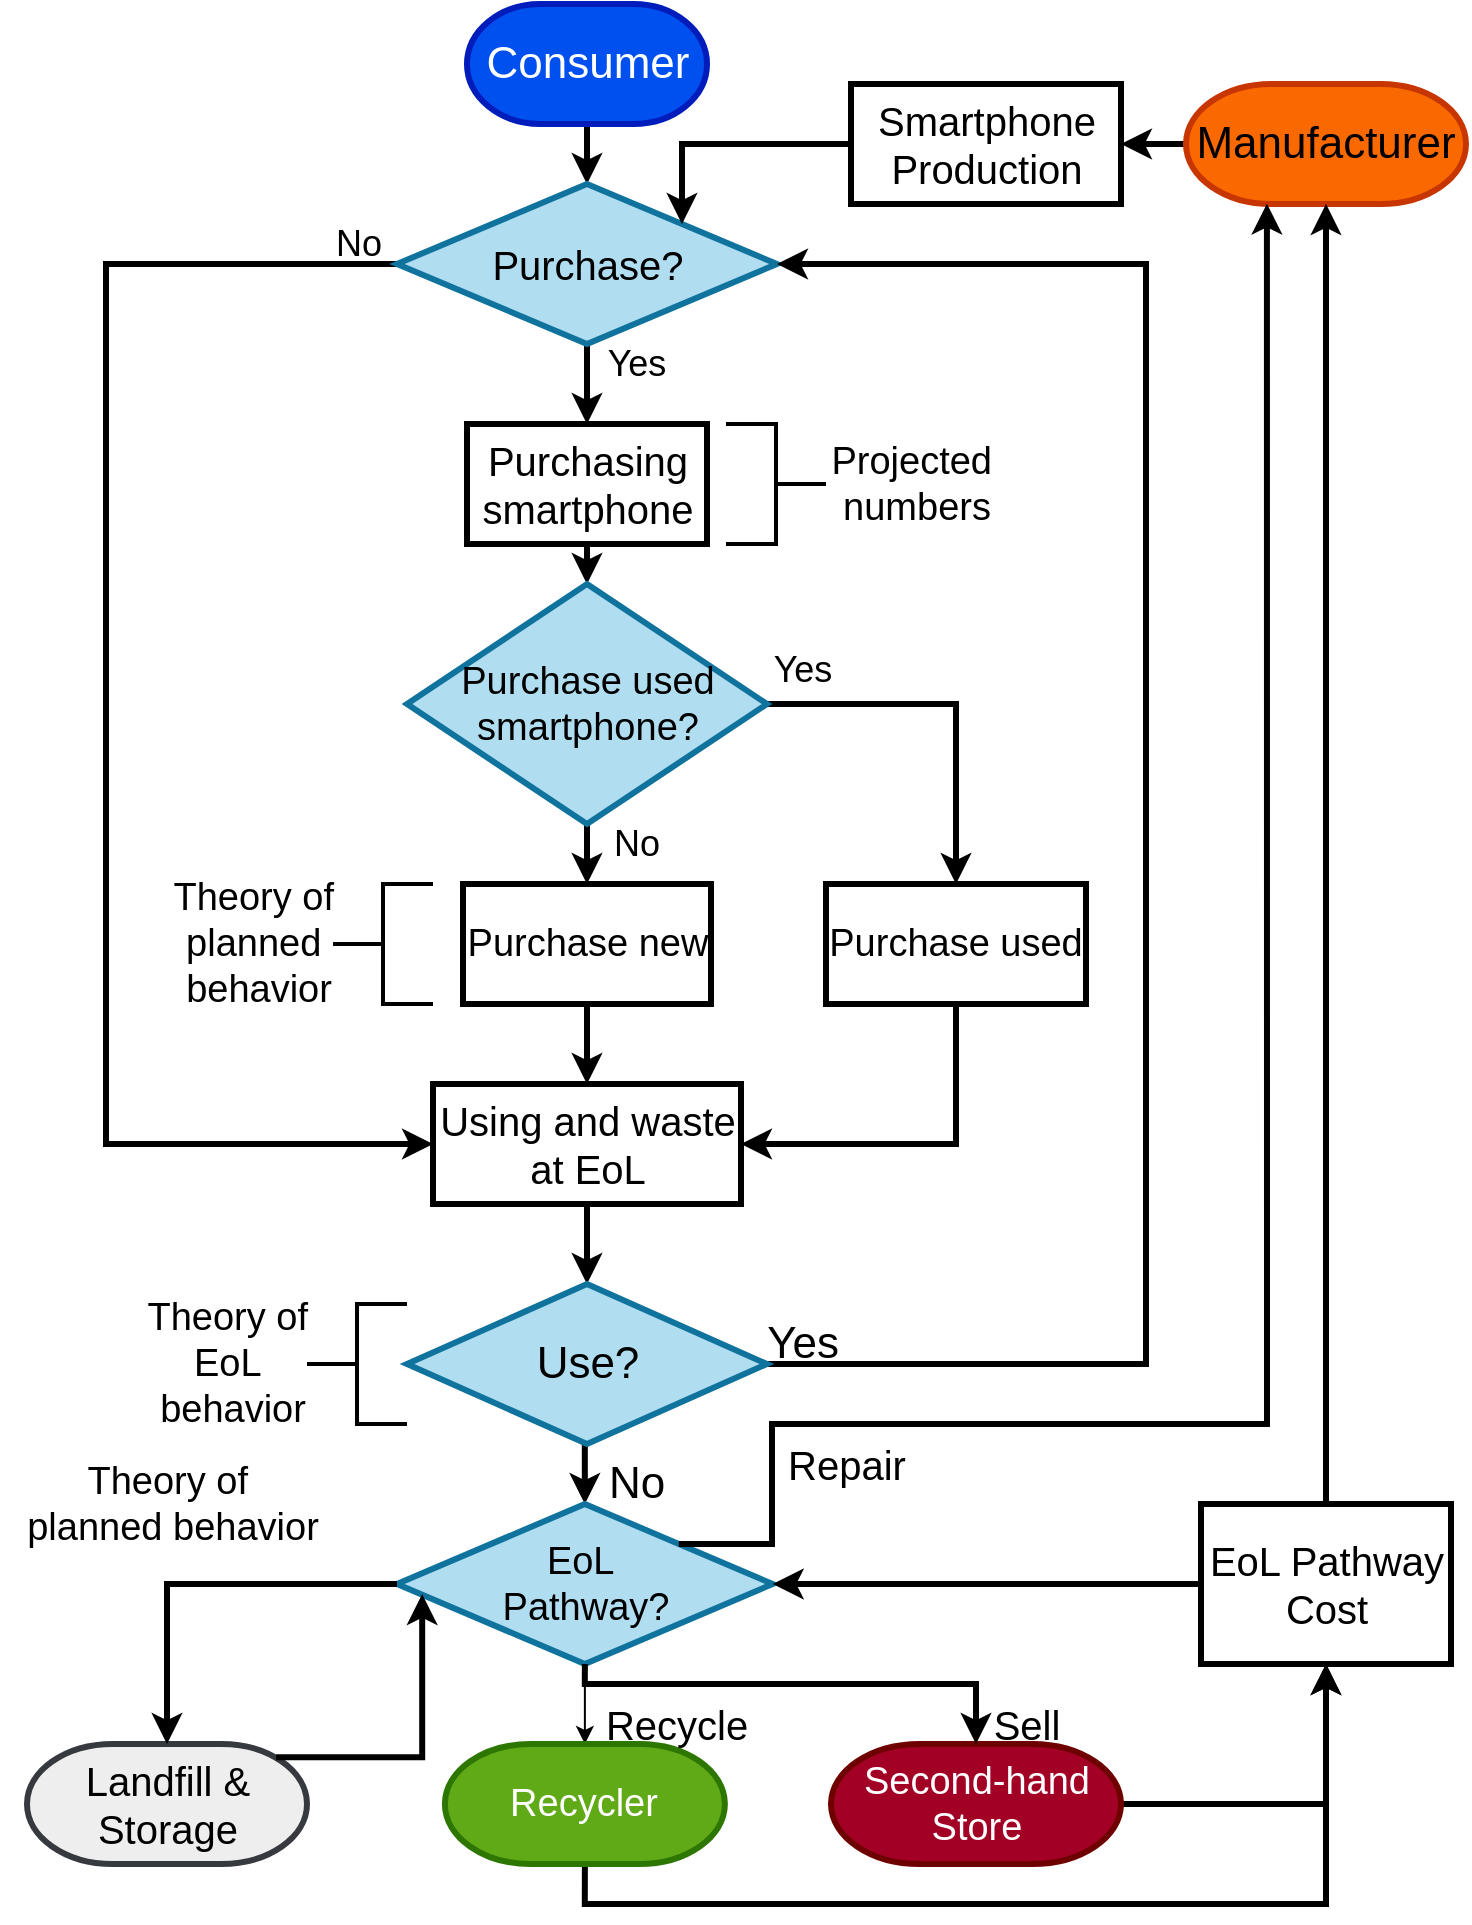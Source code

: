 <mxfile version="24.7.12">
  <diagram id="C5RBs43oDa-KdzZeNtuy" name="Page-1">
    <mxGraphModel dx="1802" dy="845" grid="1" gridSize="10" guides="1" tooltips="1" connect="1" arrows="1" fold="1" page="1" pageScale="1" pageWidth="827" pageHeight="1169" math="0" shadow="0">
      <root>
        <mxCell id="WIyWlLk6GJQsqaUBKTNV-0" />
        <mxCell id="WIyWlLk6GJQsqaUBKTNV-1" parent="WIyWlLk6GJQsqaUBKTNV-0" />
        <mxCell id="rPol7dPWqW4X3yRjaVga-19" style="edgeStyle=orthogonalEdgeStyle;rounded=0;orthogonalLoop=1;jettySize=auto;html=1;exitX=0.5;exitY=1;exitDx=0;exitDy=0;entryX=0.5;entryY=0;entryDx=0;entryDy=0;strokeWidth=3;" parent="WIyWlLk6GJQsqaUBKTNV-1" target="rPol7dPWqW4X3yRjaVga-2" edge="1">
          <mxGeometry relative="1" as="geometry">
            <mxPoint x="400.5" y="90" as="sourcePoint" />
          </mxGeometry>
        </mxCell>
        <mxCell id="rPol7dPWqW4X3yRjaVga-14" style="edgeStyle=orthogonalEdgeStyle;rounded=0;orthogonalLoop=1;jettySize=auto;html=1;exitX=0.5;exitY=1;exitDx=0;exitDy=0;entryX=0.5;entryY=0;entryDx=0;entryDy=0;strokeWidth=3;" parent="WIyWlLk6GJQsqaUBKTNV-1" source="rPol7dPWqW4X3yRjaVga-2" target="rPol7dPWqW4X3yRjaVga-4" edge="1">
          <mxGeometry relative="1" as="geometry" />
        </mxCell>
        <mxCell id="uwHh1gd3m4vf2tVDn3b9-7" style="edgeStyle=orthogonalEdgeStyle;rounded=0;orthogonalLoop=1;jettySize=auto;html=1;entryX=0;entryY=0.5;entryDx=0;entryDy=0;exitX=0;exitY=0.5;exitDx=0;exitDy=0;strokeWidth=3;" edge="1" parent="WIyWlLk6GJQsqaUBKTNV-1" source="rPol7dPWqW4X3yRjaVga-2" target="rPol7dPWqW4X3yRjaVga-7">
          <mxGeometry relative="1" as="geometry">
            <Array as="points">
              <mxPoint x="160" y="160" />
              <mxPoint x="160" y="600" />
            </Array>
          </mxGeometry>
        </mxCell>
        <mxCell id="rPol7dPWqW4X3yRjaVga-2" value="&lt;font style=&quot;font-size: 20px;&quot;&gt;Purchase?&lt;/font&gt;" style="rhombus;whiteSpace=wrap;html=1;fontSize=20;strokeWidth=3;fillColor=#b1ddf0;strokeColor=#10739e;" parent="WIyWlLk6GJQsqaUBKTNV-1" vertex="1">
          <mxGeometry x="305.5" y="120" width="190" height="80" as="geometry" />
        </mxCell>
        <mxCell id="rPol7dPWqW4X3yRjaVga-12" style="edgeStyle=orthogonalEdgeStyle;rounded=0;orthogonalLoop=1;jettySize=auto;html=1;exitX=0.5;exitY=1;exitDx=0;exitDy=0;entryX=1;entryY=0.5;entryDx=0;entryDy=0;strokeWidth=3;" parent="WIyWlLk6GJQsqaUBKTNV-1" source="rPol7dPWqW4X3yRjaVga-3" target="rPol7dPWqW4X3yRjaVga-7" edge="1">
          <mxGeometry relative="1" as="geometry" />
        </mxCell>
        <mxCell id="rPol7dPWqW4X3yRjaVga-3" value="&lt;font style=&quot;font-size: 19px;&quot;&gt;Purchase used&lt;/font&gt;" style="rounded=0;whiteSpace=wrap;html=1;fontSize=19;strokeWidth=3;" parent="WIyWlLk6GJQsqaUBKTNV-1" vertex="1">
          <mxGeometry x="520" y="470" width="130" height="60" as="geometry" />
        </mxCell>
        <mxCell id="rPol7dPWqW4X3yRjaVga-15" style="edgeStyle=orthogonalEdgeStyle;rounded=0;orthogonalLoop=1;jettySize=auto;html=1;exitX=0.5;exitY=1;exitDx=0;exitDy=0;entryX=0.5;entryY=0;entryDx=0;entryDy=0;strokeWidth=3;" parent="WIyWlLk6GJQsqaUBKTNV-1" source="rPol7dPWqW4X3yRjaVga-4" target="rPol7dPWqW4X3yRjaVga-5" edge="1">
          <mxGeometry relative="1" as="geometry" />
        </mxCell>
        <mxCell id="rPol7dPWqW4X3yRjaVga-4" value="Purchasing smartphone" style="rounded=0;whiteSpace=wrap;html=1;fontSize=20;strokeWidth=3;" parent="WIyWlLk6GJQsqaUBKTNV-1" vertex="1">
          <mxGeometry x="340.5" y="240" width="120" height="60" as="geometry" />
        </mxCell>
        <mxCell id="rPol7dPWqW4X3yRjaVga-8" style="edgeStyle=orthogonalEdgeStyle;rounded=0;orthogonalLoop=1;jettySize=auto;html=1;exitX=0.5;exitY=1;exitDx=0;exitDy=0;entryX=0.5;entryY=0;entryDx=0;entryDy=0;strokeWidth=3;" parent="WIyWlLk6GJQsqaUBKTNV-1" source="rPol7dPWqW4X3yRjaVga-5" target="rPol7dPWqW4X3yRjaVga-6" edge="1">
          <mxGeometry relative="1" as="geometry" />
        </mxCell>
        <mxCell id="rPol7dPWqW4X3yRjaVga-9" style="edgeStyle=orthogonalEdgeStyle;rounded=0;orthogonalLoop=1;jettySize=auto;html=1;exitX=1;exitY=0.5;exitDx=0;exitDy=0;strokeWidth=3;" parent="WIyWlLk6GJQsqaUBKTNV-1" source="rPol7dPWqW4X3yRjaVga-5" target="rPol7dPWqW4X3yRjaVga-3" edge="1">
          <mxGeometry relative="1" as="geometry" />
        </mxCell>
        <mxCell id="rPol7dPWqW4X3yRjaVga-5" value="&lt;div style=&quot;font-size: 19px;&quot;&gt;&lt;span style=&quot;font-size: 19px; background-color: initial;&quot;&gt;Purchase used smartphone?&lt;/span&gt;&lt;br style=&quot;font-size: 19px;&quot;&gt;&lt;/div&gt;" style="rhombus;whiteSpace=wrap;html=1;fontSize=19;strokeWidth=3;fillColor=#b1ddf0;strokeColor=#10739e;" parent="WIyWlLk6GJQsqaUBKTNV-1" vertex="1">
          <mxGeometry x="310.5" y="320" width="180" height="120" as="geometry" />
        </mxCell>
        <mxCell id="rPol7dPWqW4X3yRjaVga-11" style="edgeStyle=orthogonalEdgeStyle;rounded=0;orthogonalLoop=1;jettySize=auto;html=1;exitX=0.5;exitY=1;exitDx=0;exitDy=0;entryX=0.5;entryY=0;entryDx=0;entryDy=0;strokeWidth=3;" parent="WIyWlLk6GJQsqaUBKTNV-1" source="rPol7dPWqW4X3yRjaVga-6" target="rPol7dPWqW4X3yRjaVga-7" edge="1">
          <mxGeometry relative="1" as="geometry" />
        </mxCell>
        <mxCell id="rPol7dPWqW4X3yRjaVga-6" value="&lt;font style=&quot;font-size: 19px;&quot;&gt;Purchase new&lt;/font&gt;" style="rounded=0;whiteSpace=wrap;html=1;fontSize=19;strokeWidth=3;" parent="WIyWlLk6GJQsqaUBKTNV-1" vertex="1">
          <mxGeometry x="338.5" y="470" width="124" height="60" as="geometry" />
        </mxCell>
        <mxCell id="rPol7dPWqW4X3yRjaVga-21" style="edgeStyle=orthogonalEdgeStyle;rounded=0;orthogonalLoop=1;jettySize=auto;html=1;exitX=0.5;exitY=1;exitDx=0;exitDy=0;strokeWidth=3;" parent="WIyWlLk6GJQsqaUBKTNV-1" source="rPol7dPWqW4X3yRjaVga-7" target="rPol7dPWqW4X3yRjaVga-17" edge="1">
          <mxGeometry relative="1" as="geometry" />
        </mxCell>
        <mxCell id="rPol7dPWqW4X3yRjaVga-7" value="&lt;font style=&quot;font-size: 20px;&quot;&gt;Using and waste at EoL&lt;/font&gt;" style="rounded=0;whiteSpace=wrap;html=1;fontSize=20;strokeWidth=3;" parent="WIyWlLk6GJQsqaUBKTNV-1" vertex="1">
          <mxGeometry x="323.5" y="570" width="154" height="60" as="geometry" />
        </mxCell>
        <mxCell id="rPol7dPWqW4X3yRjaVga-18" style="edgeStyle=orthogonalEdgeStyle;rounded=0;orthogonalLoop=1;jettySize=auto;html=1;exitX=1;exitY=0.5;exitDx=0;exitDy=0;entryX=1;entryY=0.5;entryDx=0;entryDy=0;strokeWidth=3;" parent="WIyWlLk6GJQsqaUBKTNV-1" source="rPol7dPWqW4X3yRjaVga-17" target="rPol7dPWqW4X3yRjaVga-2" edge="1">
          <mxGeometry relative="1" as="geometry">
            <Array as="points">
              <mxPoint x="680" y="710" />
              <mxPoint x="680" y="160" />
            </Array>
          </mxGeometry>
        </mxCell>
        <mxCell id="rPol7dPWqW4X3yRjaVga-23" style="edgeStyle=orthogonalEdgeStyle;rounded=0;orthogonalLoop=1;jettySize=auto;html=1;exitX=0.5;exitY=1;exitDx=0;exitDy=0;entryX=0.5;entryY=0;entryDx=0;entryDy=0;strokeWidth=3;" parent="WIyWlLk6GJQsqaUBKTNV-1" source="rPol7dPWqW4X3yRjaVga-17" target="rPol7dPWqW4X3yRjaVga-22" edge="1">
          <mxGeometry relative="1" as="geometry" />
        </mxCell>
        <mxCell id="rPol7dPWqW4X3yRjaVga-17" value="&lt;div style=&quot;font-size: 22px;&quot;&gt;&lt;span style=&quot;font-size: 22px; background-color: initial;&quot;&gt;Use?&lt;/span&gt;&lt;br style=&quot;font-size: 22px;&quot;&gt;&lt;/div&gt;" style="rhombus;whiteSpace=wrap;html=1;fontSize=22;strokeWidth=3;fillColor=#b1ddf0;strokeColor=#10739e;" parent="WIyWlLk6GJQsqaUBKTNV-1" vertex="1">
          <mxGeometry x="310.5" y="670" width="180" height="80" as="geometry" />
        </mxCell>
        <mxCell id="rPol7dPWqW4X3yRjaVga-20" value="&lt;font style=&quot;font-size: 22px;&quot;&gt;Yes&lt;/font&gt;" style="text;html=1;align=center;verticalAlign=middle;resizable=0;points=[];autosize=1;strokeColor=none;fillColor=none;" parent="WIyWlLk6GJQsqaUBKTNV-1" vertex="1">
          <mxGeometry x="477.5" y="680" width="60" height="40" as="geometry" />
        </mxCell>
        <mxCell id="rPol7dPWqW4X3yRjaVga-27" style="edgeStyle=orthogonalEdgeStyle;rounded=0;orthogonalLoop=1;jettySize=auto;html=1;exitX=0.5;exitY=1;exitDx=0;exitDy=0;entryX=0.5;entryY=0;entryDx=0;entryDy=0;entryPerimeter=0;" parent="WIyWlLk6GJQsqaUBKTNV-1" source="rPol7dPWqW4X3yRjaVga-22" edge="1" target="uwHh1gd3m4vf2tVDn3b9-22">
          <mxGeometry relative="1" as="geometry">
            <mxPoint x="399.44" y="890" as="targetPoint" />
          </mxGeometry>
        </mxCell>
        <mxCell id="rPol7dPWqW4X3yRjaVga-22" value="&lt;div style=&quot;font-size: 19px;&quot;&gt;&lt;span style=&quot;font-size: 19px; background-color: initial;&quot;&gt;EoL&amp;nbsp;&lt;/span&gt;&lt;/div&gt;&lt;div style=&quot;font-size: 19px;&quot;&gt;&lt;span style=&quot;font-size: 19px; background-color: initial;&quot;&gt;Pathway?&lt;/span&gt;&lt;br style=&quot;font-size: 19px;&quot;&gt;&lt;/div&gt;" style="rhombus;whiteSpace=wrap;html=1;fontSize=19;strokeWidth=3;fillColor=#b1ddf0;strokeColor=#10739e;" parent="WIyWlLk6GJQsqaUBKTNV-1" vertex="1">
          <mxGeometry x="305.5" y="780" width="187.88" height="80" as="geometry" />
        </mxCell>
        <mxCell id="uwHh1gd3m4vf2tVDn3b9-0" value="&lt;span style=&quot;color: rgb(255, 255, 255); font-size: 22px;&quot;&gt;Consumer&lt;/span&gt;" style="strokeWidth=3;html=1;shape=mxgraph.flowchart.terminator;whiteSpace=wrap;fillColor=#0050ef;strokeColor=#001DBC;fontColor=#ffffff;" vertex="1" parent="WIyWlLk6GJQsqaUBKTNV-1">
          <mxGeometry x="340.5" y="30" width="120" height="60" as="geometry" />
        </mxCell>
        <mxCell id="uwHh1gd3m4vf2tVDn3b9-1" value="" style="strokeWidth=2;html=1;shape=mxgraph.flowchart.annotation_2;align=left;labelPosition=right;pointerEvents=1;rotation=-180;" vertex="1" parent="WIyWlLk6GJQsqaUBKTNV-1">
          <mxGeometry x="470" y="240" width="50" height="60" as="geometry" />
        </mxCell>
        <mxCell id="uwHh1gd3m4vf2tVDn3b9-2" value="&lt;font style=&quot;font-size: 19px;&quot;&gt;Projected&amp;nbsp;&lt;/font&gt;&lt;div style=&quot;font-size: 19px;&quot;&gt;&lt;font style=&quot;font-size: 19px;&quot;&gt;numbers&lt;/font&gt;&lt;/div&gt;" style="text;html=1;align=center;verticalAlign=middle;resizable=0;points=[];autosize=1;strokeColor=none;fillColor=none;" vertex="1" parent="WIyWlLk6GJQsqaUBKTNV-1">
          <mxGeometry x="510.25" y="240" width="110" height="60" as="geometry" />
        </mxCell>
        <mxCell id="uwHh1gd3m4vf2tVDn3b9-3" value="&lt;font style=&quot;font-size: 18px;&quot;&gt;Yes&lt;/font&gt;" style="text;html=1;align=center;verticalAlign=middle;resizable=0;points=[];autosize=1;strokeColor=none;fillColor=none;" vertex="1" parent="WIyWlLk6GJQsqaUBKTNV-1">
          <mxGeometry x="482.5" y="343" width="50" height="40" as="geometry" />
        </mxCell>
        <mxCell id="uwHh1gd3m4vf2tVDn3b9-4" value="&lt;font style=&quot;font-size: 18px;&quot;&gt;No&lt;/font&gt;" style="text;html=1;align=center;verticalAlign=middle;resizable=0;points=[];autosize=1;strokeColor=none;fillColor=none;" vertex="1" parent="WIyWlLk6GJQsqaUBKTNV-1">
          <mxGeometry x="400" y="430" width="50" height="40" as="geometry" />
        </mxCell>
        <mxCell id="uwHh1gd3m4vf2tVDn3b9-5" value="" style="strokeWidth=2;html=1;shape=mxgraph.flowchart.annotation_2;align=left;labelPosition=right;pointerEvents=1;" vertex="1" parent="WIyWlLk6GJQsqaUBKTNV-1">
          <mxGeometry x="273.5" y="470" width="50" height="60" as="geometry" />
        </mxCell>
        <mxCell id="uwHh1gd3m4vf2tVDn3b9-6" value="&lt;span style=&quot;font-size: 19px;&quot;&gt;Theory of&amp;nbsp;&lt;br&gt;planned&amp;nbsp;&lt;/span&gt;&lt;div&gt;&lt;span style=&quot;font-size: 19px;&quot;&gt;behavior&lt;/span&gt;&lt;/div&gt;" style="text;html=1;align=center;verticalAlign=middle;resizable=0;points=[];autosize=1;strokeColor=none;fillColor=none;" vertex="1" parent="WIyWlLk6GJQsqaUBKTNV-1">
          <mxGeometry x="180.75" y="460" width="110" height="80" as="geometry" />
        </mxCell>
        <mxCell id="uwHh1gd3m4vf2tVDn3b9-8" value="&lt;font style=&quot;font-size: 18px;&quot;&gt;Yes&lt;/font&gt;" style="text;html=1;align=center;verticalAlign=middle;resizable=0;points=[];autosize=1;strokeColor=none;fillColor=none;" vertex="1" parent="WIyWlLk6GJQsqaUBKTNV-1">
          <mxGeometry x="400" y="190" width="50" height="40" as="geometry" />
        </mxCell>
        <mxCell id="uwHh1gd3m4vf2tVDn3b9-9" value="&lt;font style=&quot;font-size: 18px;&quot;&gt;No&lt;/font&gt;" style="text;html=1;align=center;verticalAlign=middle;resizable=0;points=[];autosize=1;strokeColor=none;fillColor=none;" vertex="1" parent="WIyWlLk6GJQsqaUBKTNV-1">
          <mxGeometry x="260.5" y="130" width="50" height="40" as="geometry" />
        </mxCell>
        <mxCell id="uwHh1gd3m4vf2tVDn3b9-11" value="&lt;font style=&quot;font-size: 22px;&quot;&gt;No&lt;/font&gt;" style="text;html=1;align=center;verticalAlign=middle;resizable=0;points=[];autosize=1;strokeColor=none;fillColor=none;" vertex="1" parent="WIyWlLk6GJQsqaUBKTNV-1">
          <mxGeometry x="400" y="750" width="50" height="40" as="geometry" />
        </mxCell>
        <mxCell id="uwHh1gd3m4vf2tVDn3b9-12" value="" style="strokeWidth=2;html=1;shape=mxgraph.flowchart.annotation_2;align=left;labelPosition=right;pointerEvents=1;" vertex="1" parent="WIyWlLk6GJQsqaUBKTNV-1">
          <mxGeometry x="260.5" y="680" width="50" height="60" as="geometry" />
        </mxCell>
        <mxCell id="uwHh1gd3m4vf2tVDn3b9-13" value="&lt;span style=&quot;font-size: 19px;&quot;&gt;Theory of&amp;nbsp;&lt;br&gt;EoL&amp;nbsp;&lt;/span&gt;&lt;div&gt;&lt;span style=&quot;font-size: 19px;&quot;&gt;behavior&lt;/span&gt;&lt;/div&gt;" style="text;html=1;align=center;verticalAlign=middle;resizable=0;points=[];autosize=1;strokeColor=none;fillColor=none;" vertex="1" parent="WIyWlLk6GJQsqaUBKTNV-1">
          <mxGeometry x="167.75" y="670" width="110" height="80" as="geometry" />
        </mxCell>
        <mxCell id="uwHh1gd3m4vf2tVDn3b9-21" value="&lt;span style=&quot;font-size: 20px;&quot;&gt;Landfill &amp;amp; Storage&lt;/span&gt;" style="strokeWidth=3;html=1;shape=mxgraph.flowchart.terminator;whiteSpace=wrap;fontSize=20;fillColor=#eeeeee;strokeColor=#36393d;" vertex="1" parent="WIyWlLk6GJQsqaUBKTNV-1">
          <mxGeometry x="120.5" y="900" width="140" height="60" as="geometry" />
        </mxCell>
        <mxCell id="uwHh1gd3m4vf2tVDn3b9-31" style="edgeStyle=orthogonalEdgeStyle;rounded=0;orthogonalLoop=1;jettySize=auto;html=1;exitX=1;exitY=0.5;exitDx=0;exitDy=0;exitPerimeter=0;strokeWidth=3;" edge="1" parent="WIyWlLk6GJQsqaUBKTNV-1" source="uwHh1gd3m4vf2tVDn3b9-36" target="uwHh1gd3m4vf2tVDn3b9-29">
          <mxGeometry relative="1" as="geometry" />
        </mxCell>
        <mxCell id="uwHh1gd3m4vf2tVDn3b9-48" style="edgeStyle=orthogonalEdgeStyle;rounded=0;orthogonalLoop=1;jettySize=auto;html=1;exitX=0.5;exitY=1;exitDx=0;exitDy=0;exitPerimeter=0;entryX=0.5;entryY=1;entryDx=0;entryDy=0;strokeWidth=3;" edge="1" parent="WIyWlLk6GJQsqaUBKTNV-1" source="uwHh1gd3m4vf2tVDn3b9-22" target="uwHh1gd3m4vf2tVDn3b9-29">
          <mxGeometry relative="1" as="geometry">
            <mxPoint x="830" y="870" as="targetPoint" />
          </mxGeometry>
        </mxCell>
        <mxCell id="uwHh1gd3m4vf2tVDn3b9-22" value="&lt;font style=&quot;font-size: 19px;&quot;&gt;Recycler&lt;/font&gt;" style="strokeWidth=3;html=1;shape=mxgraph.flowchart.terminator;whiteSpace=wrap;fillColor=#60a917;fontColor=#ffffff;strokeColor=#2D7600;" vertex="1" parent="WIyWlLk6GJQsqaUBKTNV-1">
          <mxGeometry x="329.44" y="900" width="140" height="60" as="geometry" />
        </mxCell>
        <mxCell id="uwHh1gd3m4vf2tVDn3b9-27" style="edgeStyle=orthogonalEdgeStyle;rounded=0;orthogonalLoop=1;jettySize=auto;html=1;exitX=0;exitY=0.5;exitDx=0;exitDy=0;exitPerimeter=0;entryX=1;entryY=0.5;entryDx=0;entryDy=0;strokeWidth=3;" edge="1" parent="WIyWlLk6GJQsqaUBKTNV-1" source="uwHh1gd3m4vf2tVDn3b9-24" target="uwHh1gd3m4vf2tVDn3b9-26">
          <mxGeometry relative="1" as="geometry" />
        </mxCell>
        <mxCell id="uwHh1gd3m4vf2tVDn3b9-24" value="&lt;span style=&quot;font-size: 22px;&quot;&gt;Manufacturer&lt;/span&gt;" style="strokeWidth=3;html=1;shape=mxgraph.flowchart.terminator;whiteSpace=wrap;fillColor=#fa6800;fontColor=#000000;strokeColor=#C73500;" vertex="1" parent="WIyWlLk6GJQsqaUBKTNV-1">
          <mxGeometry x="700" y="70" width="140" height="60" as="geometry" />
        </mxCell>
        <mxCell id="uwHh1gd3m4vf2tVDn3b9-28" style="edgeStyle=orthogonalEdgeStyle;rounded=0;orthogonalLoop=1;jettySize=auto;html=1;exitX=0;exitY=0.5;exitDx=0;exitDy=0;entryX=1;entryY=0;entryDx=0;entryDy=0;strokeWidth=3;" edge="1" parent="WIyWlLk6GJQsqaUBKTNV-1" source="uwHh1gd3m4vf2tVDn3b9-26" target="rPol7dPWqW4X3yRjaVga-2">
          <mxGeometry relative="1" as="geometry">
            <Array as="points">
              <mxPoint x="448" y="100" />
            </Array>
          </mxGeometry>
        </mxCell>
        <mxCell id="uwHh1gd3m4vf2tVDn3b9-26" value="Smartphone Production" style="rounded=0;whiteSpace=wrap;html=1;fontSize=20;strokeWidth=3;" vertex="1" parent="WIyWlLk6GJQsqaUBKTNV-1">
          <mxGeometry x="532.5" y="70" width="135" height="60" as="geometry" />
        </mxCell>
        <mxCell id="uwHh1gd3m4vf2tVDn3b9-55" style="edgeStyle=orthogonalEdgeStyle;rounded=0;orthogonalLoop=1;jettySize=auto;html=1;strokeWidth=3;" edge="1" parent="WIyWlLk6GJQsqaUBKTNV-1" source="uwHh1gd3m4vf2tVDn3b9-29" target="rPol7dPWqW4X3yRjaVga-22">
          <mxGeometry relative="1" as="geometry" />
        </mxCell>
        <mxCell id="uwHh1gd3m4vf2tVDn3b9-29" value="&lt;span style=&quot;font-size: 20px;&quot;&gt;EoL Pathway Cost&lt;/span&gt;" style="rounded=0;whiteSpace=wrap;html=1;fontSize=20;strokeWidth=3;" vertex="1" parent="WIyWlLk6GJQsqaUBKTNV-1">
          <mxGeometry x="707.5" y="780" width="125" height="80" as="geometry" />
        </mxCell>
        <mxCell id="uwHh1gd3m4vf2tVDn3b9-34" value="&lt;font style=&quot;font-size: 20px;&quot;&gt;Repair&lt;/font&gt;" style="text;html=1;align=center;verticalAlign=middle;resizable=0;points=[];autosize=1;strokeColor=none;fillColor=none;" vertex="1" parent="WIyWlLk6GJQsqaUBKTNV-1">
          <mxGeometry x="490" y="740" width="80" height="40" as="geometry" />
        </mxCell>
        <mxCell id="uwHh1gd3m4vf2tVDn3b9-35" value="&lt;font style=&quot;font-size: 20px;&quot;&gt;Recycle&lt;/font&gt;" style="text;html=1;align=center;verticalAlign=middle;resizable=0;points=[];autosize=1;strokeColor=none;fillColor=none;" vertex="1" parent="WIyWlLk6GJQsqaUBKTNV-1">
          <mxGeometry x="400" y="870" width="90" height="40" as="geometry" />
        </mxCell>
        <mxCell id="uwHh1gd3m4vf2tVDn3b9-36" value="&lt;span style=&quot;font-size: 19px;&quot;&gt;Second-hand Store&lt;/span&gt;" style="strokeWidth=3;html=1;shape=mxgraph.flowchart.terminator;whiteSpace=wrap;fillColor=#a20025;fontColor=#ffffff;strokeColor=#6F0000;fontSize=19;" vertex="1" parent="WIyWlLk6GJQsqaUBKTNV-1">
          <mxGeometry x="522.5" y="900" width="145" height="60" as="geometry" />
        </mxCell>
        <mxCell id="uwHh1gd3m4vf2tVDn3b9-40" style="edgeStyle=orthogonalEdgeStyle;rounded=0;orthogonalLoop=1;jettySize=auto;html=1;exitX=0;exitY=0.5;exitDx=0;exitDy=0;entryX=0.5;entryY=0;entryDx=0;entryDy=0;entryPerimeter=0;strokeWidth=3;" edge="1" parent="WIyWlLk6GJQsqaUBKTNV-1" source="rPol7dPWqW4X3yRjaVga-22" target="uwHh1gd3m4vf2tVDn3b9-21">
          <mxGeometry relative="1" as="geometry" />
        </mxCell>
        <mxCell id="uwHh1gd3m4vf2tVDn3b9-42" style="edgeStyle=orthogonalEdgeStyle;rounded=0;orthogonalLoop=1;jettySize=auto;html=1;exitX=0.89;exitY=0.11;exitDx=0;exitDy=0;exitPerimeter=0;entryX=0.067;entryY=0.563;entryDx=0;entryDy=0;entryPerimeter=0;strokeWidth=3;" edge="1" parent="WIyWlLk6GJQsqaUBKTNV-1" source="uwHh1gd3m4vf2tVDn3b9-21" target="rPol7dPWqW4X3yRjaVga-22">
          <mxGeometry relative="1" as="geometry" />
        </mxCell>
        <mxCell id="uwHh1gd3m4vf2tVDn3b9-44" value="" style="endArrow=classic;html=1;rounded=0;entryX=0.5;entryY=0;entryDx=0;entryDy=0;entryPerimeter=0;exitX=0.5;exitY=1;exitDx=0;exitDy=0;edgeStyle=orthogonalEdgeStyle;strokeWidth=3;" edge="1" parent="WIyWlLk6GJQsqaUBKTNV-1" source="rPol7dPWqW4X3yRjaVga-22" target="uwHh1gd3m4vf2tVDn3b9-36">
          <mxGeometry width="50" height="50" relative="1" as="geometry">
            <mxPoint x="390" y="800" as="sourcePoint" />
            <mxPoint x="440" y="750" as="targetPoint" />
            <Array as="points">
              <mxPoint x="399" y="870" />
              <mxPoint x="595" y="870" />
            </Array>
          </mxGeometry>
        </mxCell>
        <mxCell id="uwHh1gd3m4vf2tVDn3b9-47" value="&lt;font style=&quot;font-size: 20px;&quot;&gt;Sell&lt;/font&gt;" style="text;html=1;align=center;verticalAlign=middle;resizable=0;points=[];autosize=1;strokeColor=none;fillColor=none;" vertex="1" parent="WIyWlLk6GJQsqaUBKTNV-1">
          <mxGeometry x="590" y="870" width="60" height="40" as="geometry" />
        </mxCell>
        <mxCell id="uwHh1gd3m4vf2tVDn3b9-51" style="edgeStyle=orthogonalEdgeStyle;rounded=0;orthogonalLoop=1;jettySize=auto;html=1;exitX=0.5;exitY=0;exitDx=0;exitDy=0;entryX=0.5;entryY=1;entryDx=0;entryDy=0;entryPerimeter=0;strokeWidth=3;" edge="1" parent="WIyWlLk6GJQsqaUBKTNV-1" source="uwHh1gd3m4vf2tVDn3b9-29" target="uwHh1gd3m4vf2tVDn3b9-24">
          <mxGeometry relative="1" as="geometry" />
        </mxCell>
        <mxCell id="uwHh1gd3m4vf2tVDn3b9-53" style="edgeStyle=orthogonalEdgeStyle;rounded=0;orthogonalLoop=1;jettySize=auto;html=1;exitX=1;exitY=0;exitDx=0;exitDy=0;entryX=0.289;entryY=0.997;entryDx=0;entryDy=0;entryPerimeter=0;strokeWidth=3;" edge="1" parent="WIyWlLk6GJQsqaUBKTNV-1" source="rPol7dPWqW4X3yRjaVga-22" target="uwHh1gd3m4vf2tVDn3b9-24">
          <mxGeometry relative="1" as="geometry">
            <Array as="points">
              <mxPoint x="493" y="800" />
              <mxPoint x="493" y="740" />
              <mxPoint x="741" y="740" />
            </Array>
          </mxGeometry>
        </mxCell>
        <mxCell id="uwHh1gd3m4vf2tVDn3b9-57" value="&lt;span style=&quot;font-size: 19px;&quot;&gt;Theory of&amp;nbsp;&lt;/span&gt;&lt;div&gt;&lt;span style=&quot;font-size: 19px;&quot;&gt;planned&amp;nbsp;&lt;/span&gt;&lt;span style=&quot;font-size: 19px; background-color: initial;&quot;&gt;behavior&lt;/span&gt;&lt;/div&gt;" style="text;html=1;align=center;verticalAlign=middle;resizable=0;points=[];autosize=1;strokeColor=none;fillColor=none;" vertex="1" parent="WIyWlLk6GJQsqaUBKTNV-1">
          <mxGeometry x="107.75" y="750" width="170" height="60" as="geometry" />
        </mxCell>
      </root>
    </mxGraphModel>
  </diagram>
</mxfile>
